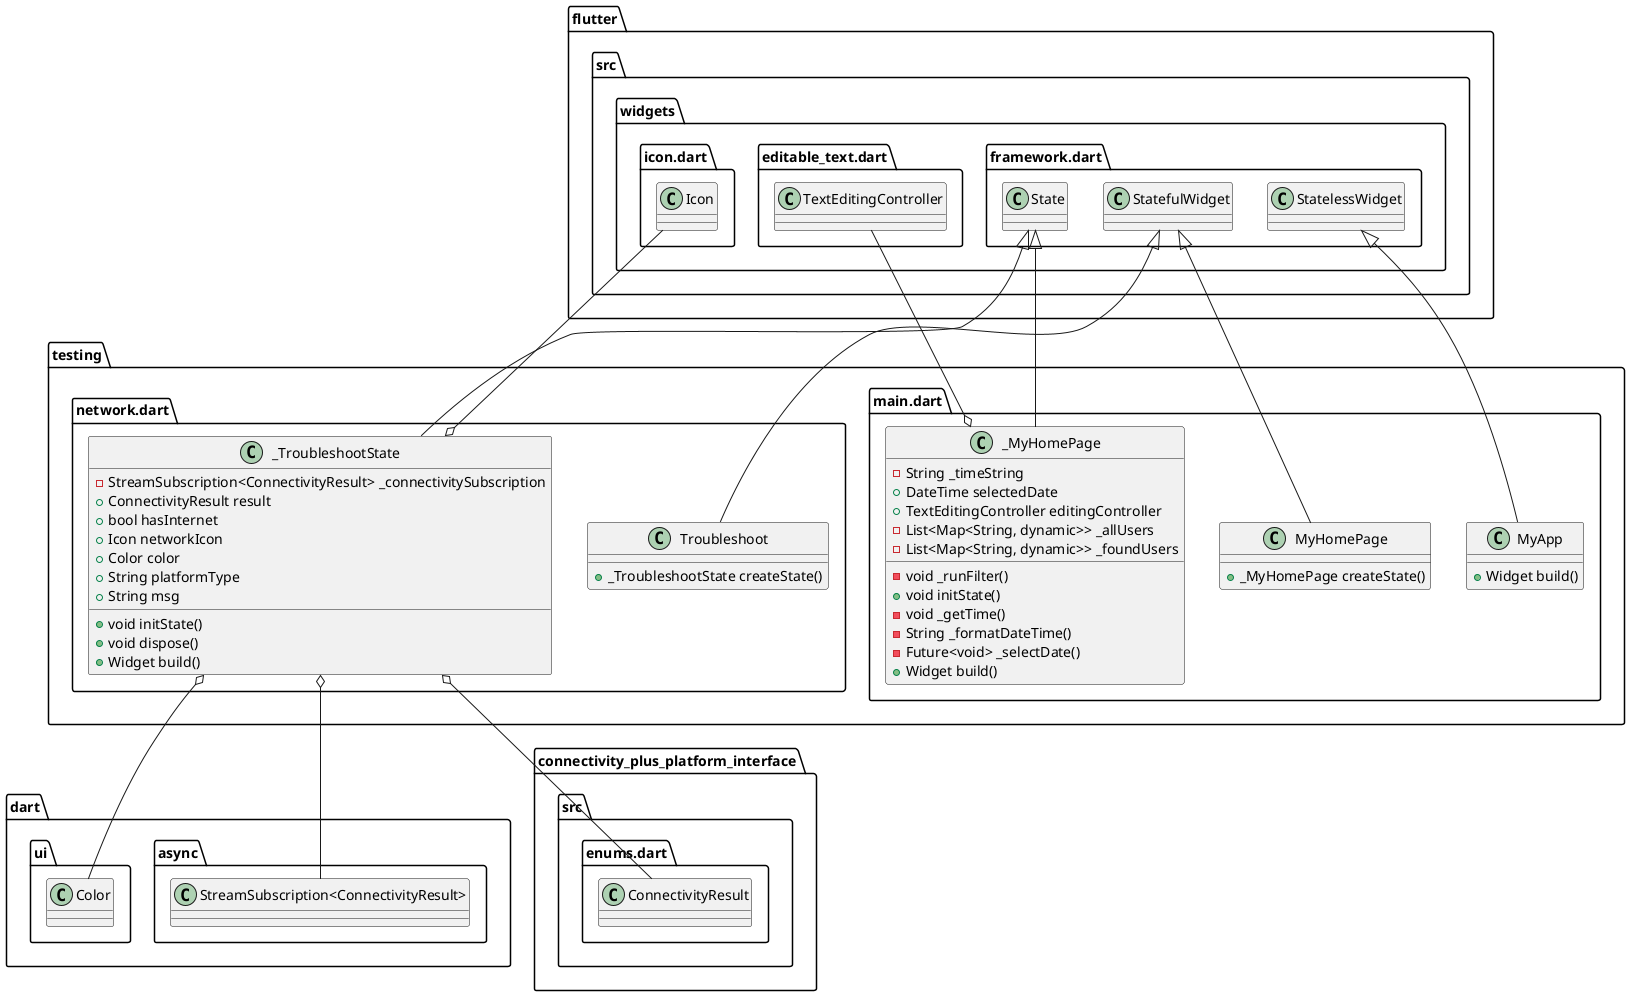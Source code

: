 @startuml
set namespaceSeparator ::

class "testing::main.dart::MyApp" {
  +Widget build()
}

"flutter::src::widgets::framework.dart::StatelessWidget" <|-- "testing::main.dart::MyApp"

class "testing::main.dart::MyHomePage" {
  +_MyHomePage createState()
}

"flutter::src::widgets::framework.dart::StatefulWidget" <|-- "testing::main.dart::MyHomePage"

class "testing::main.dart::_MyHomePage" {
  -String _timeString
  +DateTime selectedDate
  +TextEditingController editingController
  -List<Map<String, dynamic>> _allUsers
  -List<Map<String, dynamic>> _foundUsers
  -void _runFilter()
  +void initState()
  -void _getTime()
  -String _formatDateTime()
  -Future<void> _selectDate()
  +Widget build()
}

"testing::main.dart::_MyHomePage" o-- "flutter::src::widgets::editable_text.dart::TextEditingController"
"flutter::src::widgets::framework.dart::State" <|-- "testing::main.dart::_MyHomePage"

class "testing::network.dart::Troubleshoot" {
  +_TroubleshootState createState()
}

"flutter::src::widgets::framework.dart::StatefulWidget" <|-- "testing::network.dart::Troubleshoot"

class "testing::network.dart::_TroubleshootState" {
  -StreamSubscription<ConnectivityResult> _connectivitySubscription
  +ConnectivityResult result
  +bool hasInternet
  +Icon networkIcon
  +Color color
  +String platformType
  +String msg
  +void initState()
  +void dispose()
  +Widget build()
}

"testing::network.dart::_TroubleshootState" o-- "dart::async::StreamSubscription<ConnectivityResult>"
"testing::network.dart::_TroubleshootState" o-- "connectivity_plus_platform_interface::src::enums.dart::ConnectivityResult"
"testing::network.dart::_TroubleshootState" o-- "flutter::src::widgets::icon.dart::Icon"
"testing::network.dart::_TroubleshootState" o-- "dart::ui::Color"
"flutter::src::widgets::framework.dart::State" <|-- "testing::network.dart::_TroubleshootState"


@enduml